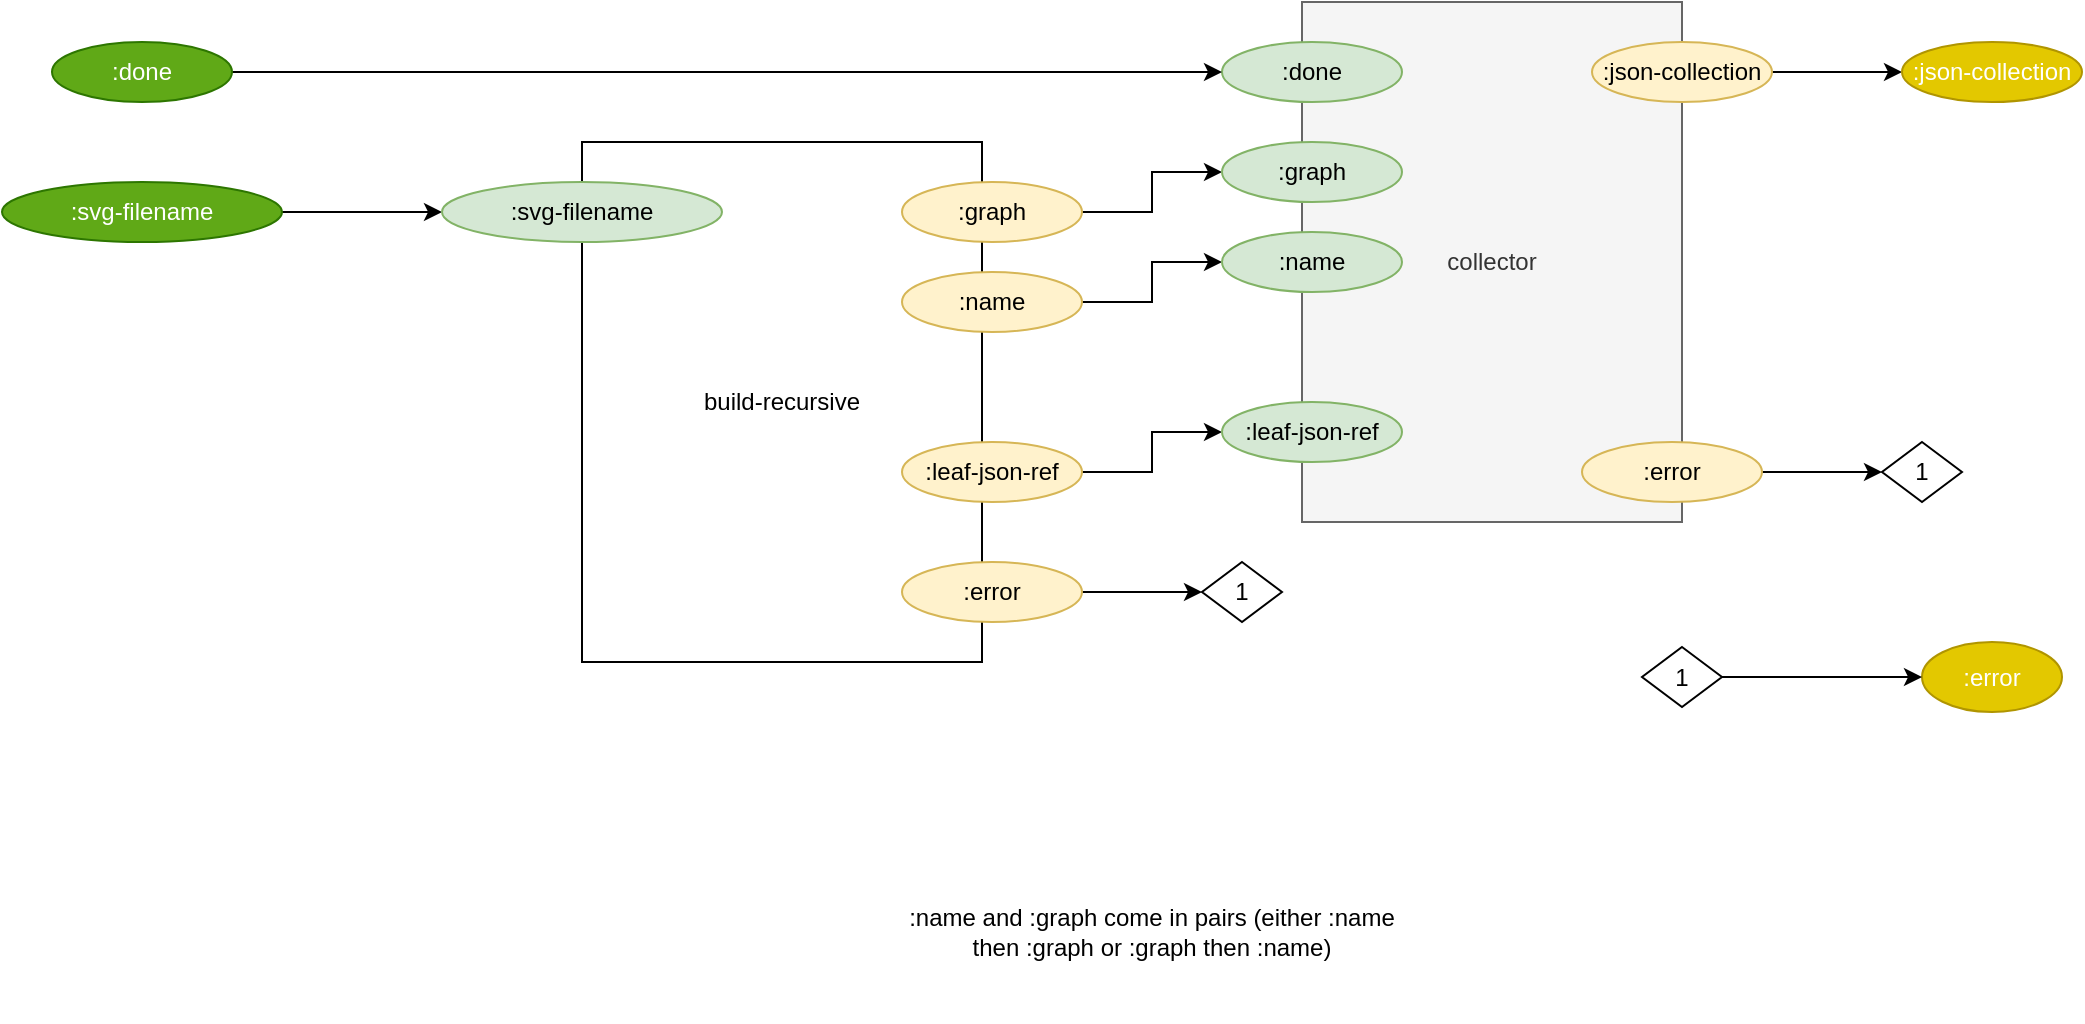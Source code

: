 <mxfile version="12.4.2" type="device" pages="6"><diagram id="z9UEwtOjoydKh5m4m3Oj" name="0. build"><mxGraphModel dx="2206" dy="1635" grid="1" gridSize="10" guides="1" tooltips="1" connect="1" arrows="1" fold="1" page="1" pageScale="1" pageWidth="1100" pageHeight="850" math="0" shadow="0"><root><mxCell id="kqRrUtMaH-q-N3g8gRtr-0"/><mxCell id="kqRrUtMaH-q-N3g8gRtr-1" parent="kqRrUtMaH-q-N3g8gRtr-0"/><mxCell id="BcBZtkxQGDUdQAMQbwrJ-29" value="build-recursive" style="rounded=0;whiteSpace=wrap;html=1;strokeColor=#000000;align=center;" vertex="1" parent="kqRrUtMaH-q-N3g8gRtr-1"><mxGeometry x="-760" y="-590" width="200" height="260" as="geometry"/></mxCell><mxCell id="BcBZtkxQGDUdQAMQbwrJ-63" style="edgeStyle=orthogonalEdgeStyle;rounded=0;orthogonalLoop=1;jettySize=auto;html=1;exitX=1;exitY=0.5;exitDx=0;exitDy=0;entryX=0;entryY=0.5;entryDx=0;entryDy=0;" edge="1" parent="kqRrUtMaH-q-N3g8gRtr-1" source="BcBZtkxQGDUdQAMQbwrJ-11" target="BcBZtkxQGDUdQAMQbwrJ-62"><mxGeometry relative="1" as="geometry"/></mxCell><mxCell id="BcBZtkxQGDUdQAMQbwrJ-11" value=":svg-filename" style="ellipse;whiteSpace=wrap;html=1;fillColor=#60a917;strokeColor=#2D7600;fontColor=#ffffff;" vertex="1" parent="kqRrUtMaH-q-N3g8gRtr-1"><mxGeometry x="-1050" y="-570" width="140" height="30" as="geometry"/></mxCell><mxCell id="BcBZtkxQGDUdQAMQbwrJ-13" value=":error" style="ellipse;whiteSpace=wrap;html=1;fillColor=#e3c800;strokeColor=#B09500;fontColor=#ffffff;" vertex="1" parent="kqRrUtMaH-q-N3g8gRtr-1"><mxGeometry x="-90" y="-340" width="70" height="35" as="geometry"/></mxCell><mxCell id="BcBZtkxQGDUdQAMQbwrJ-71" style="edgeStyle=orthogonalEdgeStyle;rounded=0;orthogonalLoop=1;jettySize=auto;html=1;exitX=1;exitY=0.5;exitDx=0;exitDy=0;entryX=0;entryY=0.5;entryDx=0;entryDy=0;" edge="1" parent="kqRrUtMaH-q-N3g8gRtr-1" source="BcBZtkxQGDUdQAMQbwrJ-14" target="BcBZtkxQGDUdQAMQbwrJ-68"><mxGeometry relative="1" as="geometry"/></mxCell><mxCell id="BcBZtkxQGDUdQAMQbwrJ-14" value=":graph" style="ellipse;whiteSpace=wrap;html=1;fillColor=#fff2cc;strokeColor=#d6b656;" vertex="1" parent="kqRrUtMaH-q-N3g8gRtr-1"><mxGeometry x="-600" y="-570" width="90" height="30" as="geometry"/></mxCell><mxCell id="BcBZtkxQGDUdQAMQbwrJ-72" style="edgeStyle=orthogonalEdgeStyle;rounded=0;orthogonalLoop=1;jettySize=auto;html=1;exitX=1;exitY=0.5;exitDx=0;exitDy=0;entryX=0;entryY=0.5;entryDx=0;entryDy=0;" edge="1" parent="kqRrUtMaH-q-N3g8gRtr-1" source="BcBZtkxQGDUdQAMQbwrJ-15" target="BcBZtkxQGDUdQAMQbwrJ-69"><mxGeometry relative="1" as="geometry"/></mxCell><mxCell id="BcBZtkxQGDUdQAMQbwrJ-15" value=":name" style="ellipse;whiteSpace=wrap;html=1;fillColor=#fff2cc;strokeColor=#d6b656;" vertex="1" parent="kqRrUtMaH-q-N3g8gRtr-1"><mxGeometry x="-600" y="-525" width="90" height="30" as="geometry"/></mxCell><mxCell id="BcBZtkxQGDUdQAMQbwrJ-17" style="edgeStyle=orthogonalEdgeStyle;rounded=0;orthogonalLoop=1;jettySize=auto;html=1;exitX=1;exitY=0.5;exitDx=0;exitDy=0;entryX=0;entryY=0.5;entryDx=0;entryDy=0;" edge="1" parent="kqRrUtMaH-q-N3g8gRtr-1" source="BcBZtkxQGDUdQAMQbwrJ-18" target="BcBZtkxQGDUdQAMQbwrJ-13"><mxGeometry relative="1" as="geometry"/></mxCell><mxCell id="BcBZtkxQGDUdQAMQbwrJ-18" value="1" style="rhombus;whiteSpace=wrap;html=1;" vertex="1" parent="kqRrUtMaH-q-N3g8gRtr-1"><mxGeometry x="-230" y="-337.5" width="40" height="30" as="geometry"/></mxCell><mxCell id="BcBZtkxQGDUdQAMQbwrJ-24" value="1" style="rhombus;whiteSpace=wrap;html=1;" vertex="1" parent="kqRrUtMaH-q-N3g8gRtr-1"><mxGeometry x="-450" y="-380" width="40" height="30" as="geometry"/></mxCell><mxCell id="BcBZtkxQGDUdQAMQbwrJ-73" style="edgeStyle=orthogonalEdgeStyle;rounded=0;orthogonalLoop=1;jettySize=auto;html=1;exitX=1;exitY=0.5;exitDx=0;exitDy=0;" edge="1" parent="kqRrUtMaH-q-N3g8gRtr-1" source="BcBZtkxQGDUdQAMQbwrJ-28" target="BcBZtkxQGDUdQAMQbwrJ-70"><mxGeometry relative="1" as="geometry"/></mxCell><mxCell id="BcBZtkxQGDUdQAMQbwrJ-28" value=":leaf-json-ref" style="ellipse;whiteSpace=wrap;html=1;fillColor=#fff2cc;strokeColor=#d6b656;" vertex="1" parent="kqRrUtMaH-q-N3g8gRtr-1"><mxGeometry x="-600" y="-440" width="90" height="30" as="geometry"/></mxCell><mxCell id="BcBZtkxQGDUdQAMQbwrJ-61" style="edgeStyle=orthogonalEdgeStyle;rounded=0;orthogonalLoop=1;jettySize=auto;html=1;exitX=1;exitY=0.5;exitDx=0;exitDy=0;entryX=0;entryY=0.5;entryDx=0;entryDy=0;" edge="1" parent="kqRrUtMaH-q-N3g8gRtr-1" source="BcBZtkxQGDUdQAMQbwrJ-60" target="BcBZtkxQGDUdQAMQbwrJ-24"><mxGeometry relative="1" as="geometry"/></mxCell><mxCell id="BcBZtkxQGDUdQAMQbwrJ-60" value=":error" style="ellipse;whiteSpace=wrap;html=1;fillColor=#fff2cc;strokeColor=#d6b656;" vertex="1" parent="kqRrUtMaH-q-N3g8gRtr-1"><mxGeometry x="-600" y="-380" width="90" height="30" as="geometry"/></mxCell><mxCell id="BcBZtkxQGDUdQAMQbwrJ-62" value=":svg-filename" style="ellipse;whiteSpace=wrap;html=1;fillColor=#d5e8d4;strokeColor=#82b366;" vertex="1" parent="kqRrUtMaH-q-N3g8gRtr-1"><mxGeometry x="-830" y="-570" width="140" height="30" as="geometry"/></mxCell><mxCell id="BcBZtkxQGDUdQAMQbwrJ-64" value="collector" style="rounded=0;whiteSpace=wrap;html=1;strokeColor=#666666;align=center;fillColor=#f5f5f5;fontColor=#333333;" vertex="1" parent="kqRrUtMaH-q-N3g8gRtr-1"><mxGeometry x="-400" y="-660" width="190" height="260" as="geometry"/></mxCell><mxCell id="BcBZtkxQGDUdQAMQbwrJ-65" value="1" style="rhombus;whiteSpace=wrap;html=1;" vertex="1" parent="kqRrUtMaH-q-N3g8gRtr-1"><mxGeometry x="-110" y="-440" width="40" height="30" as="geometry"/></mxCell><mxCell id="BcBZtkxQGDUdQAMQbwrJ-66" style="edgeStyle=orthogonalEdgeStyle;rounded=0;orthogonalLoop=1;jettySize=auto;html=1;exitX=1;exitY=0.5;exitDx=0;exitDy=0;entryX=0;entryY=0.5;entryDx=0;entryDy=0;" edge="1" parent="kqRrUtMaH-q-N3g8gRtr-1" source="BcBZtkxQGDUdQAMQbwrJ-67" target="BcBZtkxQGDUdQAMQbwrJ-65"><mxGeometry relative="1" as="geometry"/></mxCell><mxCell id="BcBZtkxQGDUdQAMQbwrJ-67" value=":error" style="ellipse;whiteSpace=wrap;html=1;fillColor=#fff2cc;strokeColor=#d6b656;" vertex="1" parent="kqRrUtMaH-q-N3g8gRtr-1"><mxGeometry x="-260" y="-440" width="90" height="30" as="geometry"/></mxCell><mxCell id="BcBZtkxQGDUdQAMQbwrJ-68" value=":graph" style="ellipse;whiteSpace=wrap;html=1;fillColor=#d5e8d4;strokeColor=#82b366;" vertex="1" parent="kqRrUtMaH-q-N3g8gRtr-1"><mxGeometry x="-440" y="-590" width="90" height="30" as="geometry"/></mxCell><mxCell id="BcBZtkxQGDUdQAMQbwrJ-69" value=":name" style="ellipse;whiteSpace=wrap;html=1;fillColor=#d5e8d4;strokeColor=#82b366;" vertex="1" parent="kqRrUtMaH-q-N3g8gRtr-1"><mxGeometry x="-440" y="-545" width="90" height="30" as="geometry"/></mxCell><mxCell id="BcBZtkxQGDUdQAMQbwrJ-70" value=":leaf-json-ref" style="ellipse;whiteSpace=wrap;html=1;fillColor=#d5e8d4;strokeColor=#82b366;" vertex="1" parent="kqRrUtMaH-q-N3g8gRtr-1"><mxGeometry x="-440" y="-460" width="90" height="30" as="geometry"/></mxCell><mxCell id="OwxBJ85tROAJmrhp7ixr-0" value=":done" style="ellipse;whiteSpace=wrap;html=1;fillColor=#d5e8d4;strokeColor=#82b366;" vertex="1" parent="kqRrUtMaH-q-N3g8gRtr-1"><mxGeometry x="-440" y="-640" width="90" height="30" as="geometry"/></mxCell><mxCell id="OwxBJ85tROAJmrhp7ixr-2" style="edgeStyle=orthogonalEdgeStyle;rounded=0;orthogonalLoop=1;jettySize=auto;html=1;exitX=1;exitY=0.5;exitDx=0;exitDy=0;entryX=0;entryY=0.5;entryDx=0;entryDy=0;" edge="1" parent="kqRrUtMaH-q-N3g8gRtr-1" source="OwxBJ85tROAJmrhp7ixr-1" target="OwxBJ85tROAJmrhp7ixr-0"><mxGeometry relative="1" as="geometry"/></mxCell><mxCell id="OwxBJ85tROAJmrhp7ixr-1" value=":done" style="ellipse;whiteSpace=wrap;html=1;fillColor=#60a917;strokeColor=#2D7600;fontColor=#ffffff;" vertex="1" parent="kqRrUtMaH-q-N3g8gRtr-1"><mxGeometry x="-1025" y="-640" width="90" height="30" as="geometry"/></mxCell><mxCell id="OwxBJ85tROAJmrhp7ixr-5" style="edgeStyle=orthogonalEdgeStyle;rounded=0;orthogonalLoop=1;jettySize=auto;html=1;exitX=1;exitY=0.5;exitDx=0;exitDy=0;" edge="1" parent="kqRrUtMaH-q-N3g8gRtr-1" source="OwxBJ85tROAJmrhp7ixr-3" target="OwxBJ85tROAJmrhp7ixr-4"><mxGeometry relative="1" as="geometry"/></mxCell><mxCell id="OwxBJ85tROAJmrhp7ixr-3" value=":json-collection" style="ellipse;whiteSpace=wrap;html=1;fillColor=#fff2cc;strokeColor=#d6b656;" vertex="1" parent="kqRrUtMaH-q-N3g8gRtr-1"><mxGeometry x="-255" y="-640" width="90" height="30" as="geometry"/></mxCell><mxCell id="OwxBJ85tROAJmrhp7ixr-4" value=":json-collection" style="ellipse;whiteSpace=wrap;html=1;fillColor=#e3c800;strokeColor=#B09500;fontColor=#ffffff;" vertex="1" parent="kqRrUtMaH-q-N3g8gRtr-1"><mxGeometry x="-100" y="-640" width="90" height="30" as="geometry"/></mxCell><mxCell id="OwxBJ85tROAJmrhp7ixr-6" value=":name and :graph come in pairs (either :name then :graph or :graph then :name)" style="text;html=1;strokeColor=none;fillColor=none;align=center;verticalAlign=middle;whiteSpace=wrap;rounded=0;" vertex="1" parent="kqRrUtMaH-q-N3g8gRtr-1"><mxGeometry x="-600" y="-240" width="250" height="90" as="geometry"/></mxCell></root></mxGraphModel></diagram><diagram id="kTaohMnw-kOpqh6rDy7y" name="1. build-recursive"><mxGraphModel dx="2206" dy="1635" grid="1" gridSize="10" guides="1" tooltips="1" connect="1" arrows="1" fold="1" page="1" pageScale="1" pageWidth="1100" pageHeight="850" math="0" shadow="0"><root><mxCell id="Mn-rGtJxIU_AGrY4zjHz-0"/><mxCell id="Mn-rGtJxIU_AGrY4zjHz-1" parent="Mn-rGtJxIU_AGrY4zjHz-0"/><mxCell id="Mn-rGtJxIU_AGrY4zjHz-28" value="compile-single-diagram" style="rounded=0;whiteSpace=wrap;html=1;strokeColor=#000000;align=center;" vertex="1" parent="Mn-rGtJxIU_AGrY4zjHz-1"><mxGeometry x="-690" y="-680" width="150" height="390" as="geometry"/></mxCell><mxCell id="1WIbEod5XKTAdlQZYnNR-9" style="edgeStyle=orthogonalEdgeStyle;rounded=0;orthogonalLoop=1;jettySize=auto;html=1;exitX=1;exitY=0.5;exitDx=0;exitDy=0;entryX=0;entryY=0.5;entryDx=0;entryDy=0;" edge="1" parent="Mn-rGtJxIU_AGrY4zjHz-1" source="Mn-rGtJxIU_AGrY4zjHz-19" target="1WIbEod5XKTAdlQZYnNR-8"><mxGeometry relative="1" as="geometry"/></mxCell><mxCell id="Mn-rGtJxIU_AGrY4zjHz-19" value=":name" style="ellipse;whiteSpace=wrap;html=1;fillColor=#fff2cc;strokeColor=#d6b656;" vertex="1" parent="Mn-rGtJxIU_AGrY4zjHz-1"><mxGeometry x="-580" y="-660" width="70" height="30" as="geometry"/></mxCell><mxCell id="ww4mffYR2kwE5zpnx_MJ-22" style="edgeStyle=orthogonalEdgeStyle;rounded=0;orthogonalLoop=1;jettySize=auto;html=1;exitX=1;exitY=0.5;exitDx=0;exitDy=0;entryX=0;entryY=0.5;entryDx=0;entryDy=0;" edge="1" parent="Mn-rGtJxIU_AGrY4zjHz-1" source="Mn-rGtJxIU_AGrY4zjHz-24" target="ww4mffYR2kwE5zpnx_MJ-14"><mxGeometry relative="1" as="geometry"/></mxCell><mxCell id="Mn-rGtJxIU_AGrY4zjHz-24" value=":json-file-ref" style="ellipse;whiteSpace=wrap;html=1;fillColor=#fff2cc;strokeColor=#d6b656;" vertex="1" parent="Mn-rGtJxIU_AGrY4zjHz-1"><mxGeometry x="-580" y="-570" width="90" height="30" as="geometry"/></mxCell><mxCell id="1WIbEod5XKTAdlQZYnNR-22" style="edgeStyle=orthogonalEdgeStyle;rounded=0;orthogonalLoop=1;jettySize=auto;html=1;exitX=1;exitY=0.5;exitDx=0;exitDy=0;entryX=0;entryY=0.5;entryDx=0;entryDy=0;" edge="1" parent="Mn-rGtJxIU_AGrY4zjHz-1" source="Mn-rGtJxIU_AGrY4zjHz-25" target="1WIbEod5XKTAdlQZYnNR-7"><mxGeometry relative="1" as="geometry"><Array as="points"><mxPoint x="-450" y="-425"/><mxPoint x="-450" y="-370"/></Array></mxGeometry></mxCell><mxCell id="Mn-rGtJxIU_AGrY4zjHz-25" value=":json-graph" style="ellipse;whiteSpace=wrap;html=1;fillColor=#fff2cc;strokeColor=#d6b656;" vertex="1" parent="Mn-rGtJxIU_AGrY4zjHz-1"><mxGeometry x="-580" y="-440" width="90" height="30" as="geometry"/></mxCell><mxCell id="Mn-rGtJxIU_AGrY4zjHz-26" value=":lisp-graph" style="ellipse;whiteSpace=wrap;html=1;fillColor=#fff2cc;strokeColor=#d6b656;" vertex="1" parent="Mn-rGtJxIU_AGrY4zjHz-1"><mxGeometry x="-580" y="-390" width="90" height="30" as="geometry"/></mxCell><mxCell id="ww4mffYR2kwE5zpnx_MJ-2" style="edgeStyle=orthogonalEdgeStyle;rounded=0;orthogonalLoop=1;jettySize=auto;html=1;exitX=1;exitY=0.5;exitDx=0;exitDy=0;" edge="1" parent="Mn-rGtJxIU_AGrY4zjHz-1" source="Mn-rGtJxIU_AGrY4zjHz-27" target="ww4mffYR2kwE5zpnx_MJ-0"><mxGeometry relative="1" as="geometry"/></mxCell><mxCell id="Mn-rGtJxIU_AGrY4zjHz-27" value=":error" style="ellipse;whiteSpace=wrap;html=1;fillColor=#fff2cc;strokeColor=#d6b656;" vertex="1" parent="Mn-rGtJxIU_AGrY4zjHz-1"><mxGeometry x="-570" y="-340" width="70" height="30" as="geometry"/></mxCell><mxCell id="1WIbEod5XKTAdlQZYnNR-11" style="edgeStyle=orthogonalEdgeStyle;rounded=0;orthogonalLoop=1;jettySize=auto;html=1;exitX=1;exitY=0.5;exitDx=0;exitDy=0;" edge="1" parent="Mn-rGtJxIU_AGrY4zjHz-1" source="Mn-rGtJxIU_AGrY4zjHz-29"><mxGeometry relative="1" as="geometry"><mxPoint x="-750" y="-555" as="targetPoint"/></mxGeometry></mxCell><mxCell id="Mn-rGtJxIU_AGrY4zjHz-29" value=":svg-filename" style="ellipse;whiteSpace=wrap;html=1;fillColor=#60a917;strokeColor=#2D7600;fontColor=#ffffff;" vertex="1" parent="Mn-rGtJxIU_AGrY4zjHz-1"><mxGeometry x="-970" y="-570" width="140" height="30" as="geometry"/></mxCell><mxCell id="Mn-rGtJxIU_AGrY4zjHz-34" value=":svg-filename" style="ellipse;whiteSpace=wrap;html=1;fillColor=#d5e8d4;strokeColor=#82b366;" vertex="1" parent="Mn-rGtJxIU_AGrY4zjHz-1"><mxGeometry x="-750" y="-570" width="100" height="30" as="geometry"/></mxCell><mxCell id="Mn-rGtJxIU_AGrY4zjHz-41" value=":error" style="ellipse;whiteSpace=wrap;html=1;fillColor=#e3c800;strokeColor=#B09500;fontColor=#ffffff;" vertex="1" parent="Mn-rGtJxIU_AGrY4zjHz-1"><mxGeometry x="-140" y="-340" width="70" height="35" as="geometry"/></mxCell><mxCell id="1WIbEod5XKTAdlQZYnNR-7" value=":graph" style="ellipse;whiteSpace=wrap;html=1;fillColor=#e3c800;strokeColor=#B09500;fontColor=#ffffff;" vertex="1" parent="Mn-rGtJxIU_AGrY4zjHz-1"><mxGeometry x="-150" y="-385" width="90" height="30" as="geometry"/></mxCell><mxCell id="1WIbEod5XKTAdlQZYnNR-8" value=":name" style="ellipse;whiteSpace=wrap;html=1;fillColor=#e3c800;strokeColor=#B09500;fontColor=#ffffff;" vertex="1" parent="Mn-rGtJxIU_AGrY4zjHz-1"><mxGeometry x="-340" y="-660" width="90" height="30" as="geometry"/></mxCell><mxCell id="ww4mffYR2kwE5zpnx_MJ-0" value="1" style="rhombus;whiteSpace=wrap;html=1;" vertex="1" parent="Mn-rGtJxIU_AGrY4zjHz-1"><mxGeometry x="-460" y="-340" width="40" height="30" as="geometry"/></mxCell><mxCell id="ww4mffYR2kwE5zpnx_MJ-3" style="edgeStyle=orthogonalEdgeStyle;rounded=0;orthogonalLoop=1;jettySize=auto;html=1;exitX=1;exitY=0.5;exitDx=0;exitDy=0;entryX=0;entryY=0.5;entryDx=0;entryDy=0;" edge="1" parent="Mn-rGtJxIU_AGrY4zjHz-1" source="ww4mffYR2kwE5zpnx_MJ-1" target="Mn-rGtJxIU_AGrY4zjHz-41"><mxGeometry relative="1" as="geometry"/></mxCell><mxCell id="ww4mffYR2kwE5zpnx_MJ-1" value="1" style="rhombus;whiteSpace=wrap;html=1;" vertex="1" parent="Mn-rGtJxIU_AGrY4zjHz-1"><mxGeometry x="-230" y="-337.5" width="40" height="30" as="geometry"/></mxCell><mxCell id="ww4mffYR2kwE5zpnx_MJ-8" value="schematic-or-leaf" style="rounded=0;whiteSpace=wrap;html=1;strokeColor=#666666;align=center;fillColor=#f5f5f5;fontColor=#333333;" vertex="1" parent="Mn-rGtJxIU_AGrY4zjHz-1"><mxGeometry x="-425" y="-585" width="130" height="200" as="geometry"/></mxCell><mxCell id="wi_vhkhHvwZMAC5VsJFb-2" style="edgeStyle=orthogonalEdgeStyle;rounded=0;orthogonalLoop=1;jettySize=auto;html=1;exitX=1;exitY=0.5;exitDx=0;exitDy=0;entryX=0;entryY=0.5;entryDx=0;entryDy=0;" edge="1" parent="Mn-rGtJxIU_AGrY4zjHz-1" source="ww4mffYR2kwE5zpnx_MJ-10" target="Mn-rGtJxIU_AGrY4zjHz-34"><mxGeometry relative="1" as="geometry"><Array as="points"><mxPoint x="-217" y="-555"/><mxPoint x="-217" y="-720"/><mxPoint x="-770" y="-720"/><mxPoint x="-770" y="-555"/></Array></mxGeometry></mxCell><mxCell id="ww4mffYR2kwE5zpnx_MJ-10" value=":schematic-json-ref" style="ellipse;whiteSpace=wrap;html=1;fillColor=#fff2cc;strokeColor=#d6b656;" vertex="1" parent="Mn-rGtJxIU_AGrY4zjHz-1"><mxGeometry x="-352.5" y="-570" width="115" height="30" as="geometry"/></mxCell><mxCell id="ww4mffYR2kwE5zpnx_MJ-11" style="edgeStyle=orthogonalEdgeStyle;rounded=0;orthogonalLoop=1;jettySize=auto;html=1;" edge="1" parent="Mn-rGtJxIU_AGrY4zjHz-1" source="ww4mffYR2kwE5zpnx_MJ-12" target="ww4mffYR2kwE5zpnx_MJ-13"><mxGeometry relative="1" as="geometry"/></mxCell><mxCell id="ww4mffYR2kwE5zpnx_MJ-12" value=":error" style="ellipse;whiteSpace=wrap;html=1;fillColor=#fff2cc;strokeColor=#d6b656;" vertex="1" parent="Mn-rGtJxIU_AGrY4zjHz-1"><mxGeometry x="-330" y="-475" width="70" height="30" as="geometry"/></mxCell><mxCell id="ww4mffYR2kwE5zpnx_MJ-13" value="1" style="rhombus;whiteSpace=wrap;html=1;" vertex="1" parent="Mn-rGtJxIU_AGrY4zjHz-1"><mxGeometry x="-190" y="-475" width="40" height="30" as="geometry"/></mxCell><mxCell id="ww4mffYR2kwE5zpnx_MJ-14" value=":json-ref" style="ellipse;whiteSpace=wrap;html=1;fillColor=#d5e8d4;strokeColor=#82b366;" vertex="1" parent="Mn-rGtJxIU_AGrY4zjHz-1"><mxGeometry x="-455" y="-570" width="70" height="30" as="geometry"/></mxCell><mxCell id="wi_vhkhHvwZMAC5VsJFb-3" style="edgeStyle=orthogonalEdgeStyle;rounded=0;orthogonalLoop=1;jettySize=auto;html=1;exitX=1;exitY=0.5;exitDx=0;exitDy=0;" edge="1" parent="Mn-rGtJxIU_AGrY4zjHz-1" source="ww4mffYR2kwE5zpnx_MJ-15" target="ww4mffYR2kwE5zpnx_MJ-18"><mxGeometry relative="1" as="geometry"/></mxCell><mxCell id="ww4mffYR2kwE5zpnx_MJ-15" value=":leaf-json-ref" style="ellipse;whiteSpace=wrap;html=1;fillColor=#fff2cc;strokeColor=#d6b656;" vertex="1" parent="Mn-rGtJxIU_AGrY4zjHz-1"><mxGeometry x="-352.5" y="-525" width="115" height="30" as="geometry"/></mxCell><mxCell id="ww4mffYR2kwE5zpnx_MJ-18" value=":leaf-json-ref" style="ellipse;whiteSpace=wrap;html=1;fillColor=#e3c800;strokeColor=#B09500;fontColor=#ffffff;" vertex="1" parent="Mn-rGtJxIU_AGrY4zjHz-1"><mxGeometry x="-160" y="-525" width="90" height="30" as="geometry"/></mxCell></root></mxGraphModel></diagram><diagram id="BSqaEIzAbErSCFMda4Vr" name="2. compile-single-diagram"><mxGraphModel dx="2401" dy="1774" grid="1" gridSize="10" guides="1" tooltips="1" connect="1" arrows="1" fold="1" page="1" pageScale="1" pageWidth="1100" pageHeight="850" math="0" shadow="0"><root><mxCell id="u4qeDyeQGf4HoiwSgoCH-0"/><mxCell id="u4qeDyeQGf4HoiwSgoCH-1" parent="u4qeDyeQGf4HoiwSgoCH-0"/><mxCell id="u4qeDyeQGf4HoiwSgoCH-2" value="Compiler" style="rounded=0;whiteSpace=wrap;html=1;" vertex="1" parent="u4qeDyeQGf4HoiwSgoCH-1"><mxGeometry x="-850" y="-600" width="210" height="300" as="geometry"/></mxCell><mxCell id="u4qeDyeQGf4HoiwSgoCH-33" style="edgeStyle=orthogonalEdgeStyle;rounded=0;orthogonalLoop=1;jettySize=auto;html=1;exitX=1;exitY=0.5;exitDx=0;exitDy=0;entryX=0;entryY=0.5;entryDx=0;entryDy=0;" edge="1" parent="u4qeDyeQGf4HoiwSgoCH-1" source="u4qeDyeQGf4HoiwSgoCH-8" target="u4qeDyeQGf4HoiwSgoCH-32"><mxGeometry relative="1" as="geometry"/></mxCell><mxCell id="u4qeDyeQGf4HoiwSgoCH-8" value=":error" style="ellipse;whiteSpace=wrap;html=1;fillColor=#fff2cc;strokeColor=#d6b656;" vertex="1" parent="u4qeDyeQGf4HoiwSgoCH-1"><mxGeometry x="-710" y="-340" width="140" height="30" as="geometry"/></mxCell><mxCell id="u4qeDyeQGf4HoiwSgoCH-23" style="edgeStyle=orthogonalEdgeStyle;rounded=0;orthogonalLoop=1;jettySize=auto;html=1;exitX=1;exitY=0.5;exitDx=0;exitDy=0;" edge="1" parent="u4qeDyeQGf4HoiwSgoCH-1" source="u4qeDyeQGf4HoiwSgoCH-9" target="u4qeDyeQGf4HoiwSgoCH-22"><mxGeometry relative="1" as="geometry"/></mxCell><mxCell id="u4qeDyeQGf4HoiwSgoCH-9" value=":metadata" style="ellipse;whiteSpace=wrap;html=1;fillColor=#fff2cc;strokeColor=#d6b656;" vertex="1" parent="u4qeDyeQGf4HoiwSgoCH-1"><mxGeometry x="-685" y="-585" width="90" height="30" as="geometry"/></mxCell><mxCell id="u4qeDyeQGf4HoiwSgoCH-30" style="edgeStyle=orthogonalEdgeStyle;rounded=0;orthogonalLoop=1;jettySize=auto;html=1;exitX=1;exitY=0.5;exitDx=0;exitDy=0;entryX=0;entryY=0.5;entryDx=0;entryDy=0;" edge="1" parent="u4qeDyeQGf4HoiwSgoCH-1" source="u4qeDyeQGf4HoiwSgoCH-10" target="u4qeDyeQGf4HoiwSgoCH-28"><mxGeometry relative="1" as="geometry"/></mxCell><mxCell id="u4qeDyeQGf4HoiwSgoCH-10" value=":json" style="ellipse;whiteSpace=wrap;html=1;fillColor=#fff2cc;strokeColor=#d6b656;" vertex="1" parent="u4qeDyeQGf4HoiwSgoCH-1"><mxGeometry x="-710" y="-460" width="140" height="30" as="geometry"/></mxCell><mxCell id="u4qeDyeQGf4HoiwSgoCH-31" style="edgeStyle=orthogonalEdgeStyle;rounded=0;orthogonalLoop=1;jettySize=auto;html=1;exitX=1;exitY=0.5;exitDx=0;exitDy=0;entryX=0;entryY=0.5;entryDx=0;entryDy=0;" edge="1" parent="u4qeDyeQGf4HoiwSgoCH-1" source="u4qeDyeQGf4HoiwSgoCH-11" target="u4qeDyeQGf4HoiwSgoCH-29"><mxGeometry relative="1" as="geometry"/></mxCell><mxCell id="u4qeDyeQGf4HoiwSgoCH-11" value=":lisp" style="ellipse;whiteSpace=wrap;html=1;fillColor=#fff2cc;strokeColor=#d6b656;" vertex="1" parent="u4qeDyeQGf4HoiwSgoCH-1"><mxGeometry x="-710" y="-410" width="140" height="30" as="geometry"/></mxCell><mxCell id="u4qeDyeQGf4HoiwSgoCH-12" value=":svg-filename" style="ellipse;whiteSpace=wrap;html=1;fillColor=#d5e8d4;strokeColor=#82b366;" vertex="1" parent="u4qeDyeQGf4HoiwSgoCH-1"><mxGeometry x="-910" y="-540" width="140" height="30" as="geometry"/></mxCell><mxCell id="u4qeDyeQGf4HoiwSgoCH-14" style="edgeStyle=orthogonalEdgeStyle;rounded=0;orthogonalLoop=1;jettySize=auto;html=1;exitX=1;exitY=0.5;exitDx=0;exitDy=0;" edge="1" parent="u4qeDyeQGf4HoiwSgoCH-1" source="u4qeDyeQGf4HoiwSgoCH-13" target="u4qeDyeQGf4HoiwSgoCH-12"><mxGeometry relative="1" as="geometry"/></mxCell><mxCell id="u4qeDyeQGf4HoiwSgoCH-20" style="edgeStyle=orthogonalEdgeStyle;rounded=0;orthogonalLoop=1;jettySize=auto;html=1;exitX=1;exitY=0.5;exitDx=0;exitDy=0;entryX=0;entryY=0.5;entryDx=0;entryDy=0;" edge="1" parent="u4qeDyeQGf4HoiwSgoCH-1" source="u4qeDyeQGf4HoiwSgoCH-13" target="u4qeDyeQGf4HoiwSgoCH-16"><mxGeometry relative="1" as="geometry"><Array as="points"><mxPoint x="-940" y="-525"/><mxPoint x="-940" y="-660"/></Array></mxGeometry></mxCell><mxCell id="u4qeDyeQGf4HoiwSgoCH-13" value=":svg-filename" style="ellipse;whiteSpace=wrap;html=1;fillColor=#60a917;strokeColor=#2D7600;fontColor=#ffffff;" vertex="1" parent="u4qeDyeQGf4HoiwSgoCH-1"><mxGeometry x="-1100" y="-540" width="140" height="30" as="geometry"/></mxCell><mxCell id="u4qeDyeQGf4HoiwSgoCH-15" value="part-namer" style="rounded=0;whiteSpace=wrap;html=1;strokeColor=#666666;align=center;fillColor=#f5f5f5;fontColor=#333333;" vertex="1" parent="u4qeDyeQGf4HoiwSgoCH-1"><mxGeometry x="-850" y="-690" width="210" height="60" as="geometry"/></mxCell><mxCell id="u4qeDyeQGf4HoiwSgoCH-16" value=":filename" style="ellipse;whiteSpace=wrap;html=1;fillColor=#d5e8d4;strokeColor=#82b366;" vertex="1" parent="u4qeDyeQGf4HoiwSgoCH-1"><mxGeometry x="-880" y="-675" width="80" height="30" as="geometry"/></mxCell><mxCell id="u4qeDyeQGf4HoiwSgoCH-19" style="edgeStyle=orthogonalEdgeStyle;rounded=0;orthogonalLoop=1;jettySize=auto;html=1;exitX=1;exitY=0.5;exitDx=0;exitDy=0;entryX=0;entryY=0.5;entryDx=0;entryDy=0;" edge="1" parent="u4qeDyeQGf4HoiwSgoCH-1" source="u4qeDyeQGf4HoiwSgoCH-17" target="u4qeDyeQGf4HoiwSgoCH-18"><mxGeometry relative="1" as="geometry"/></mxCell><mxCell id="u4qeDyeQGf4HoiwSgoCH-17" value=":name" style="ellipse;whiteSpace=wrap;html=1;fillColor=#fff2cc;strokeColor=#d6b656;" vertex="1" parent="u4qeDyeQGf4HoiwSgoCH-1"><mxGeometry x="-685" y="-675" width="90" height="30" as="geometry"/></mxCell><mxCell id="u4qeDyeQGf4HoiwSgoCH-18" value=":name" style="ellipse;whiteSpace=wrap;html=1;fillColor=#e3c800;strokeColor=#B09500;fontColor=#ffffff;" vertex="1" parent="u4qeDyeQGf4HoiwSgoCH-1"><mxGeometry x="-160" y="-675" width="140" height="30" as="geometry"/></mxCell><mxCell id="u4qeDyeQGf4HoiwSgoCH-21" value="JSON-array-splitter" style="rounded=0;whiteSpace=wrap;html=1;strokeColor=#666666;align=center;fillColor=#f5f5f5;fontColor=#333333;" vertex="1" parent="u4qeDyeQGf4HoiwSgoCH-1"><mxGeometry x="-520" y="-600" width="210" height="60" as="geometry"/></mxCell><mxCell id="u4qeDyeQGf4HoiwSgoCH-22" value=":array" style="ellipse;whiteSpace=wrap;html=1;fillColor=#d5e8d4;strokeColor=#82b366;" vertex="1" parent="u4qeDyeQGf4HoiwSgoCH-1"><mxGeometry x="-570" y="-585" width="90" height="30" as="geometry"/></mxCell><mxCell id="u4qeDyeQGf4HoiwSgoCH-27" style="edgeStyle=orthogonalEdgeStyle;rounded=0;orthogonalLoop=1;jettySize=auto;html=1;exitX=1;exitY=0.5;exitDx=0;exitDy=0;" edge="1" parent="u4qeDyeQGf4HoiwSgoCH-1" source="u4qeDyeQGf4HoiwSgoCH-24" target="u4qeDyeQGf4HoiwSgoCH-25"><mxGeometry relative="1" as="geometry"/></mxCell><mxCell id="u4qeDyeQGf4HoiwSgoCH-24" value=":items" style="ellipse;whiteSpace=wrap;html=1;fillColor=#fff2cc;strokeColor=#d6b656;" vertex="1" parent="u4qeDyeQGf4HoiwSgoCH-1"><mxGeometry x="-340" y="-585" width="70" height="30" as="geometry"/></mxCell><mxCell id="u4qeDyeQGf4HoiwSgoCH-25" value=":json-file-ref" style="ellipse;whiteSpace=wrap;html=1;fillColor=#e3c800;strokeColor=#B09500;fontColor=#ffffff;" vertex="1" parent="u4qeDyeQGf4HoiwSgoCH-1"><mxGeometry x="-150" y="-585" width="140" height="30" as="geometry"/></mxCell><mxCell id="u4qeDyeQGf4HoiwSgoCH-28" value=":json-graph" style="ellipse;whiteSpace=wrap;html=1;fillColor=#e3c800;strokeColor=#B09500;fontColor=#ffffff;" vertex="1" parent="u4qeDyeQGf4HoiwSgoCH-1"><mxGeometry x="-150" y="-460" width="140" height="30" as="geometry"/></mxCell><mxCell id="u4qeDyeQGf4HoiwSgoCH-29" value=":lisp-graph" style="ellipse;whiteSpace=wrap;html=1;fillColor=#e3c800;strokeColor=#B09500;fontColor=#ffffff;" vertex="1" parent="u4qeDyeQGf4HoiwSgoCH-1"><mxGeometry x="-150" y="-410" width="140" height="30" as="geometry"/></mxCell><mxCell id="u4qeDyeQGf4HoiwSgoCH-32" value=":error" style="ellipse;whiteSpace=wrap;html=1;fillColor=#e3c800;strokeColor=#B09500;fontColor=#ffffff;" vertex="1" parent="u4qeDyeQGf4HoiwSgoCH-1"><mxGeometry x="-150" y="-340" width="140" height="30" as="geometry"/></mxCell><mxCell id="WQs9E5coec-uMUZWUnwF-0" value=":finished-pipeline" style="ellipse;whiteSpace=wrap;html=1;fillColor=#d5e8d4;strokeColor=#82b366;" vertex="1" parent="u4qeDyeQGf4HoiwSgoCH-1"><mxGeometry x="-920" y="-420" width="140" height="30" as="geometry"/></mxCell><mxCell id="WQs9E5coec-uMUZWUnwF-2" style="edgeStyle=orthogonalEdgeStyle;rounded=0;orthogonalLoop=1;jettySize=auto;html=1;exitX=1;exitY=0.5;exitDx=0;exitDy=0;" edge="1" parent="u4qeDyeQGf4HoiwSgoCH-1" source="WQs9E5coec-uMUZWUnwF-1" target="WQs9E5coec-uMUZWUnwF-0"><mxGeometry relative="1" as="geometry"/></mxCell><mxCell id="WQs9E5coec-uMUZWUnwF-1" value=":finished-pipeline" style="ellipse;whiteSpace=wrap;html=1;fillColor=#60a917;strokeColor=#2D7600;fontColor=#ffffff;" vertex="1" parent="u4qeDyeQGf4HoiwSgoCH-1"><mxGeometry x="-1100" y="-420" width="140" height="30" as="geometry"/></mxCell></root></mxGraphModel></diagram><diagram id="zkIa6d8jiOvOYW3uuYZ_" name="(spacer)"><mxGraphModel dx="1106" dy="785" grid="1" gridSize="10" guides="1" tooltips="1" connect="1" arrows="1" fold="1" page="1" pageScale="1" pageWidth="1100" pageHeight="850" math="0" shadow="0"><root><mxCell id="l-7z3NYvXJu23y0B7lJB-0"/><mxCell id="l-7z3NYvXJu23y0B7lJB-1" parent="l-7z3NYvXJu23y0B7lJB-0"/></root></mxGraphModel></diagram><diagram id="QI5TESOnWgU8ozS7O0H-" name="deprecated compile-composite"><mxGraphModel dx="2206" dy="1635" grid="1" gridSize="10" guides="1" tooltips="1" connect="1" arrows="1" fold="1" page="1" pageScale="1" pageWidth="1100" pageHeight="850" math="0" shadow="0"><root><mxCell id="0"/><mxCell id="1" parent="0"/><mxCell id="ALMB60lFGLhq18Ao3aPR-32" value="compile-one-diagram" style="rounded=0;whiteSpace=wrap;html=1;fillColor=#f5f5f5;strokeColor=#666666;fontColor=#333333;" parent="1" vertex="1"><mxGeometry x="-370" y="-650" width="120" height="150" as="geometry"/></mxCell><mxCell id="ALMB60lFGLhq18Ao3aPR-31" value="split-diagram" style="rounded=0;whiteSpace=wrap;html=1;fillColor=#f5f5f5;strokeColor=#666666;fontColor=#333333;" parent="1" vertex="1"><mxGeometry x="-645" y="-660" width="120" height="240" as="geometry"/></mxCell><mxCell id="ALMB60lFGLhq18Ao3aPR-19" value="[{&quot;dir&quot;:&quot;build_process/&quot;,&quot;file&quot;:&quot;parts/split_diagram.json&quot;,&quot;kindName&quot;:&quot;split diagram&quot;,&quot;ref&quot;:&quot;master&quot;,&quot;repo&quot;:&quot;https://github.com/bmfbp/bmfbp.git&quot;},{&quot;dir&quot;:&quot;build_process/&quot;,&quot;file&quot;:&quot;parts/compile_one_diagram.json&quot;,&quot;kindName&quot;:&quot;compile one diagram&quot;,&quot;ref&quot;:&quot;master&quot;,&quot;repo&quot;:&quot;https://github.com/bmfbp/bmfbp.git&quot;},{&quot;dir&quot;:&quot;build_process/&quot;,&quot;file&quot;:&quot;parts/json_array_splitter.json&quot;,&quot;kindName&quot;:&quot;json array splitter&quot;,&quot;ref&quot;:&quot;master&quot;,&quot;repo&quot;:&quot;https://github.com/bmfbp/bmfbp.git&quot;}]" style="rounded=1;whiteSpace=wrap;html=1;dashed=1;dashPattern=1 1;" parent="1" vertex="1"><mxGeometry x="-920" y="-320" width="870" height="230" as="geometry"/></mxCell><mxCell id="ALMB60lFGLhq18Ao3aPR-33" style="edgeStyle=orthogonalEdgeStyle;rounded=0;orthogonalLoop=1;jettySize=auto;html=1;exitX=1;exitY=0.5;exitDx=0;exitDy=0;" parent="1" source="ALMB60lFGLhq18Ao3aPR-20" target="ALMB60lFGLhq18Ao3aPR-23" edge="1"><mxGeometry relative="1" as="geometry"/></mxCell><mxCell id="ALMB60lFGLhq18Ao3aPR-20" value=":svg" style="ellipse;whiteSpace=wrap;html=1;fillColor=#60a917;strokeColor=#2D7600;fontColor=#ffffff;" parent="1" vertex="1"><mxGeometry x="-830" y="-630" width="90" height="30" as="geometry"/></mxCell><mxCell id="ALMB60lFGLhq18Ao3aPR-21" value=":json-graph" style="ellipse;whiteSpace=wrap;html=1;fillColor=#e3c800;strokeColor=#B09500;fontColor=#ffffff;" parent="1" vertex="1"><mxGeometry x="-140" y="-630" width="90" height="30" as="geometry"/></mxCell><mxCell id="ALMB60lFGLhq18Ao3aPR-22" value=":json-metadata" style="ellipse;whiteSpace=wrap;html=1;fillColor=#e3c800;strokeColor=#B09500;fontColor=#ffffff;" parent="1" vertex="1"><mxGeometry x="-140" y="-470" width="90" height="30" as="geometry"/></mxCell><mxCell id="ALMB60lFGLhq18Ao3aPR-23" value=":svg-content" style="ellipse;whiteSpace=wrap;html=1;fillColor=#d5e8d4;strokeColor=#82b366;" parent="1" vertex="1"><mxGeometry x="-690" y="-630" width="90" height="30" as="geometry"/></mxCell><mxCell id="ALMB60lFGLhq18Ao3aPR-26" style="edgeStyle=orthogonalEdgeStyle;rounded=0;orthogonalLoop=1;jettySize=auto;html=1;exitX=1;exitY=0.5;exitDx=0;exitDy=0;" parent="1" source="ALMB60lFGLhq18Ao3aPR-25" target="ALMB60lFGLhq18Ao3aPR-21" edge="1"><mxGeometry relative="1" as="geometry"/></mxCell><mxCell id="ALMB60lFGLhq18Ao3aPR-25" value=":json-graph" style="ellipse;whiteSpace=wrap;html=1;fillColor=#fff2cc;strokeColor=#d6b656;" parent="1" vertex="1"><mxGeometry x="-290" y="-630" width="90" height="30" as="geometry"/></mxCell><mxCell id="ALMB60lFGLhq18Ao3aPR-27" value=":diagram" style="ellipse;whiteSpace=wrap;html=1;fillColor=#d5e8d4;strokeColor=#82b366;" parent="1" vertex="1"><mxGeometry x="-410" y="-630" width="90" height="30" as="geometry"/></mxCell><mxCell id="ALMB60lFGLhq18Ao3aPR-37" style="edgeStyle=orthogonalEdgeStyle;rounded=0;orthogonalLoop=1;jettySize=auto;html=1;exitX=1;exitY=0.5;exitDx=0;exitDy=0;entryX=0;entryY=0.5;entryDx=0;entryDy=0;" parent="1" source="ALMB60lFGLhq18Ao3aPR-28" target="ALMB60lFGLhq18Ao3aPR-27" edge="1"><mxGeometry relative="1" as="geometry"/></mxCell><mxCell id="ALMB60lFGLhq18Ao3aPR-28" value=":diagram" style="ellipse;whiteSpace=wrap;html=1;fillColor=#fff2cc;strokeColor=#d6b656;" parent="1" vertex="1"><mxGeometry x="-570" y="-630" width="90" height="30" as="geometry"/></mxCell><mxCell id="ALMB60lFGLhq18Ao3aPR-49" style="edgeStyle=orthogonalEdgeStyle;rounded=0;orthogonalLoop=1;jettySize=auto;html=1;exitX=1;exitY=0.5;exitDx=0;exitDy=0;" parent="1" source="ALMB60lFGLhq18Ao3aPR-30" target="ALMB60lFGLhq18Ao3aPR-45" edge="1"><mxGeometry relative="1" as="geometry"/></mxCell><mxCell id="ALMB60lFGLhq18Ao3aPR-30" value=":error" style="ellipse;whiteSpace=wrap;html=1;fillColor=#fff2cc;strokeColor=#d6b656;" parent="1" vertex="1"><mxGeometry x="-570" y="-510" width="90" height="30" as="geometry"/></mxCell><mxCell id="ALMB60lFGLhq18Ao3aPR-43" style="edgeStyle=orthogonalEdgeStyle;rounded=0;orthogonalLoop=1;jettySize=auto;html=1;exitX=1;exitY=0.5;exitDx=0;exitDy=0;entryX=0;entryY=0.5;entryDx=0;entryDy=0;" parent="1" source="ALMB60lFGLhq18Ao3aPR-34" target="ALMB60lFGLhq18Ao3aPR-22" edge="1"><mxGeometry relative="1" as="geometry"/></mxCell><mxCell id="ALMB60lFGLhq18Ao3aPR-34" value=":json-metadata" style="ellipse;whiteSpace=wrap;html=1;fillColor=#fff2cc;strokeColor=#d6b656;" parent="1" vertex="1"><mxGeometry x="-570" y="-470" width="90" height="30" as="geometry"/></mxCell><mxCell id="ALMB60lFGLhq18Ao3aPR-47" style="edgeStyle=orthogonalEdgeStyle;rounded=0;orthogonalLoop=1;jettySize=auto;html=1;exitX=1;exitY=0.5;exitDx=0;exitDy=0;" parent="1" source="ALMB60lFGLhq18Ao3aPR-35" target="ALMB60lFGLhq18Ao3aPR-46" edge="1"><mxGeometry relative="1" as="geometry"/></mxCell><mxCell id="ALMB60lFGLhq18Ao3aPR-35" value=":error" style="ellipse;whiteSpace=wrap;html=1;fillColor=#fff2cc;strokeColor=#d6b656;" parent="1" vertex="1"><mxGeometry x="-300" y="-550" width="90" height="30" as="geometry"/></mxCell><mxCell id="ALMB60lFGLhq18Ao3aPR-39" value=":error" style="ellipse;whiteSpace=wrap;html=1;fillColor=#e3c800;strokeColor=#B09500;fontColor=#ffffff;" parent="1" vertex="1"><mxGeometry x="-140" y="-390" width="90" height="30" as="geometry"/></mxCell><mxCell id="ALMB60lFGLhq18Ao3aPR-48" style="edgeStyle=orthogonalEdgeStyle;rounded=0;orthogonalLoop=1;jettySize=auto;html=1;exitX=1;exitY=0.5;exitDx=0;exitDy=0;" parent="1" source="ALMB60lFGLhq18Ao3aPR-44" target="ALMB60lFGLhq18Ao3aPR-39" edge="1"><mxGeometry relative="1" as="geometry"/></mxCell><mxCell id="ALMB60lFGLhq18Ao3aPR-44" value="1" style="rhombus;whiteSpace=wrap;html=1;" parent="1" vertex="1"><mxGeometry x="-220" y="-390" width="40" height="30" as="geometry"/></mxCell><mxCell id="ALMB60lFGLhq18Ao3aPR-45" value="1" style="rhombus;whiteSpace=wrap;html=1;" parent="1" vertex="1"><mxGeometry x="-450" y="-510" width="40" height="30" as="geometry"/></mxCell><mxCell id="ALMB60lFGLhq18Ao3aPR-46" value="1" style="rhombus;whiteSpace=wrap;html=1;" parent="1" vertex="1"><mxGeometry x="-180" y="-550" width="40" height="30" as="geometry"/></mxCell></root></mxGraphModel></diagram><diagram id="53wO4o0_Y2bghlO6amF5" name="v3 compiler definiion"><mxGraphModel dx="2206" dy="1635" grid="1" gridSize="10" guides="1" tooltips="1" connect="1" arrows="1" fold="1" page="1" pageScale="1" pageWidth="1100" pageHeight="850" math="0" shadow="0"><root><mxCell id="zxMhlhnqGpttNlJuUH_c-0"/><mxCell id="zxMhlhnqGpttNlJuUH_c-1" parent="zxMhlhnqGpttNlJuUH_c-0"/><mxCell id="YM6YiaWmTQb3fIHluVI0-5" value="&lt;span style=&quot;white-space: nowrap&quot;&gt;:prolog-factbase-filename is the name of an input file which contanis the factbase to be compiled (deprecated in V3)&lt;/span&gt;&lt;br style=&quot;white-space: nowrap&quot;&gt;&lt;div&gt;&lt;span style=&quot;white-space: nowrap&quot;&gt;:map-filename is the name of an input file which contains the string-map (for backwards compatibility with V2 gprolog compiler (deprecated in V3)&lt;/span&gt;&lt;/div&gt;&lt;div&gt;&lt;span style=&quot;white-space: nowrap&quot;&gt;:svg-filename - filename of SVG file to be compiled&lt;/span&gt;&lt;/div&gt;&lt;div&gt;&lt;span style=&quot;white-space: nowrap&quot;&gt;:prolog-output-filename is the name of an output file where the compiler can write the final factbase to (for debug)&lt;/span&gt;&lt;br&gt;&lt;/div&gt;&lt;div&gt;&lt;span style=&quot;white-space: nowrap&quot;&gt;:dump - is a signal (T) that tells the compiler to dump the final factbase, when ready, to the filename given above&lt;/span&gt;&lt;/div&gt;&lt;div&gt;&lt;br&gt;&lt;/div&gt;&lt;div&gt;&lt;span style=&quot;white-space: nowrap&quot;&gt;:metadata is an output string that contains the metadata for the input factbase&lt;/span&gt;&lt;/div&gt;&lt;div&gt;&lt;span style=&quot;white-space: nowrap&quot;&gt;:json is an output - string containing generated JSON output&lt;/span&gt;&lt;/div&gt;&lt;div&gt;&lt;span style=&quot;white-space: nowrap&quot;&gt;:lisp is an output - string containing generated Lisp code&lt;/span&gt;&lt;/div&gt;&lt;div&gt;&lt;span style=&quot;white-space: nowrap&quot;&gt;:error is an output - any kind of error message if something goes wrong (probably not used much in this bootstrap)&lt;/span&gt;&lt;/div&gt;&lt;div&gt;&lt;span style=&quot;white-space: nowrap&quot;&gt;&lt;br&gt;&lt;/span&gt;&lt;/div&gt;" style="text;html=1;strokeColor=#000000;fillColor=none;align=left;verticalAlign=middle;whiteSpace=wrap;rounded=0;" vertex="1" parent="zxMhlhnqGpttNlJuUH_c-1"><mxGeometry x="-1040" y="-370" width="790" height="230" as="geometry"/></mxCell><mxCell id="YM6YiaWmTQb3fIHluVI0-7" value="Compiler" style="rounded=0;whiteSpace=wrap;html=1;" vertex="1" parent="zxMhlhnqGpttNlJuUH_c-1"><mxGeometry x="-810" y="-820" width="260" height="430" as="geometry"/></mxCell><mxCell id="YM6YiaWmTQb3fIHluVI0-8" value=":prolog-factbase-filename&lt;br&gt;" style="ellipse;whiteSpace=wrap;html=1;fillColor=#6d8764;strokeColor=#3A5431;fontColor=#ffffff;" vertex="1" parent="zxMhlhnqGpttNlJuUH_c-1"><mxGeometry x="-880" y="-810" width="140" height="30" as="geometry"/></mxCell><mxCell id="YM6YiaWmTQb3fIHluVI0-9" value=":prolog-output-filename" style="ellipse;whiteSpace=wrap;html=1;fillColor=#60a917;strokeColor=#2D7600;fontColor=#ffffff;" vertex="1" parent="zxMhlhnqGpttNlJuUH_c-1"><mxGeometry x="-880" y="-670" width="140" height="30" as="geometry"/></mxCell><mxCell id="YM6YiaWmTQb3fIHluVI0-14" value=":finished-pipelne" style="ellipse;whiteSpace=wrap;html=1;fillColor=#60a917;strokeColor=#2D7600;fontColor=#ffffff;" vertex="1" parent="zxMhlhnqGpttNlJuUH_c-1"><mxGeometry x="-880" y="-470" width="140" height="30" as="geometry"/></mxCell><mxCell id="YM6YiaWmTQb3fIHluVI0-15" value=":map-filename" style="ellipse;whiteSpace=wrap;html=1;fillColor=#6d8764;strokeColor=#3A5431;fontColor=#ffffff;" vertex="1" parent="zxMhlhnqGpttNlJuUH_c-1"><mxGeometry x="-880" y="-770" width="140" height="30" as="geometry"/></mxCell><mxCell id="YM6YiaWmTQb3fIHluVI0-16" value=":prolog-factbase-string-stream" style="ellipse;whiteSpace=wrap;html=1;fillColor=#60a917;strokeColor=#2D7600;fontColor=#ffffff;" vertex="1" parent="zxMhlhnqGpttNlJuUH_c-1"><mxGeometry x="-880" y="-720" width="165" height="30" as="geometry"/></mxCell><mxCell id="YM6YiaWmTQb3fIHluVI0-17" value=":error" style="ellipse;whiteSpace=wrap;html=1;fillColor=#e3c800;strokeColor=#B09500;fontColor=#ffffff;" vertex="1" parent="zxMhlhnqGpttNlJuUH_c-1"><mxGeometry x="-620" y="-430" width="140" height="30" as="geometry"/></mxCell><mxCell id="YM6YiaWmTQb3fIHluVI0-18" value=":metadata" style="ellipse;whiteSpace=wrap;html=1;fillColor=#e3c800;strokeColor=#B09500;fontColor=#ffffff;" vertex="1" parent="zxMhlhnqGpttNlJuUH_c-1"><mxGeometry x="-620" y="-670" width="140" height="30" as="geometry"/></mxCell><mxCell id="YM6YiaWmTQb3fIHluVI0-19" value=":json" style="ellipse;whiteSpace=wrap;html=1;fillColor=#e3c800;strokeColor=#B09500;fontColor=#ffffff;" vertex="1" parent="zxMhlhnqGpttNlJuUH_c-1"><mxGeometry x="-620" y="-550" width="140" height="30" as="geometry"/></mxCell><mxCell id="YM6YiaWmTQb3fIHluVI0-20" value=":lisp" style="ellipse;whiteSpace=wrap;html=1;fillColor=#e3c800;strokeColor=#B09500;fontColor=#ffffff;" vertex="1" parent="zxMhlhnqGpttNlJuUH_c-1"><mxGeometry x="-620" y="-500" width="140" height="30" as="geometry"/></mxCell><mxCell id="J4jR5t-7HT-JP9O4Xomt-0" value=":svg-filename" style="ellipse;whiteSpace=wrap;html=1;fillColor=#60a917;strokeColor=#2D7600;fontColor=#ffffff;" vertex="1" parent="zxMhlhnqGpttNlJuUH_c-1"><mxGeometry x="-880" y="-600" width="140" height="30" as="geometry"/></mxCell></root></mxGraphModel></diagram></mxfile>